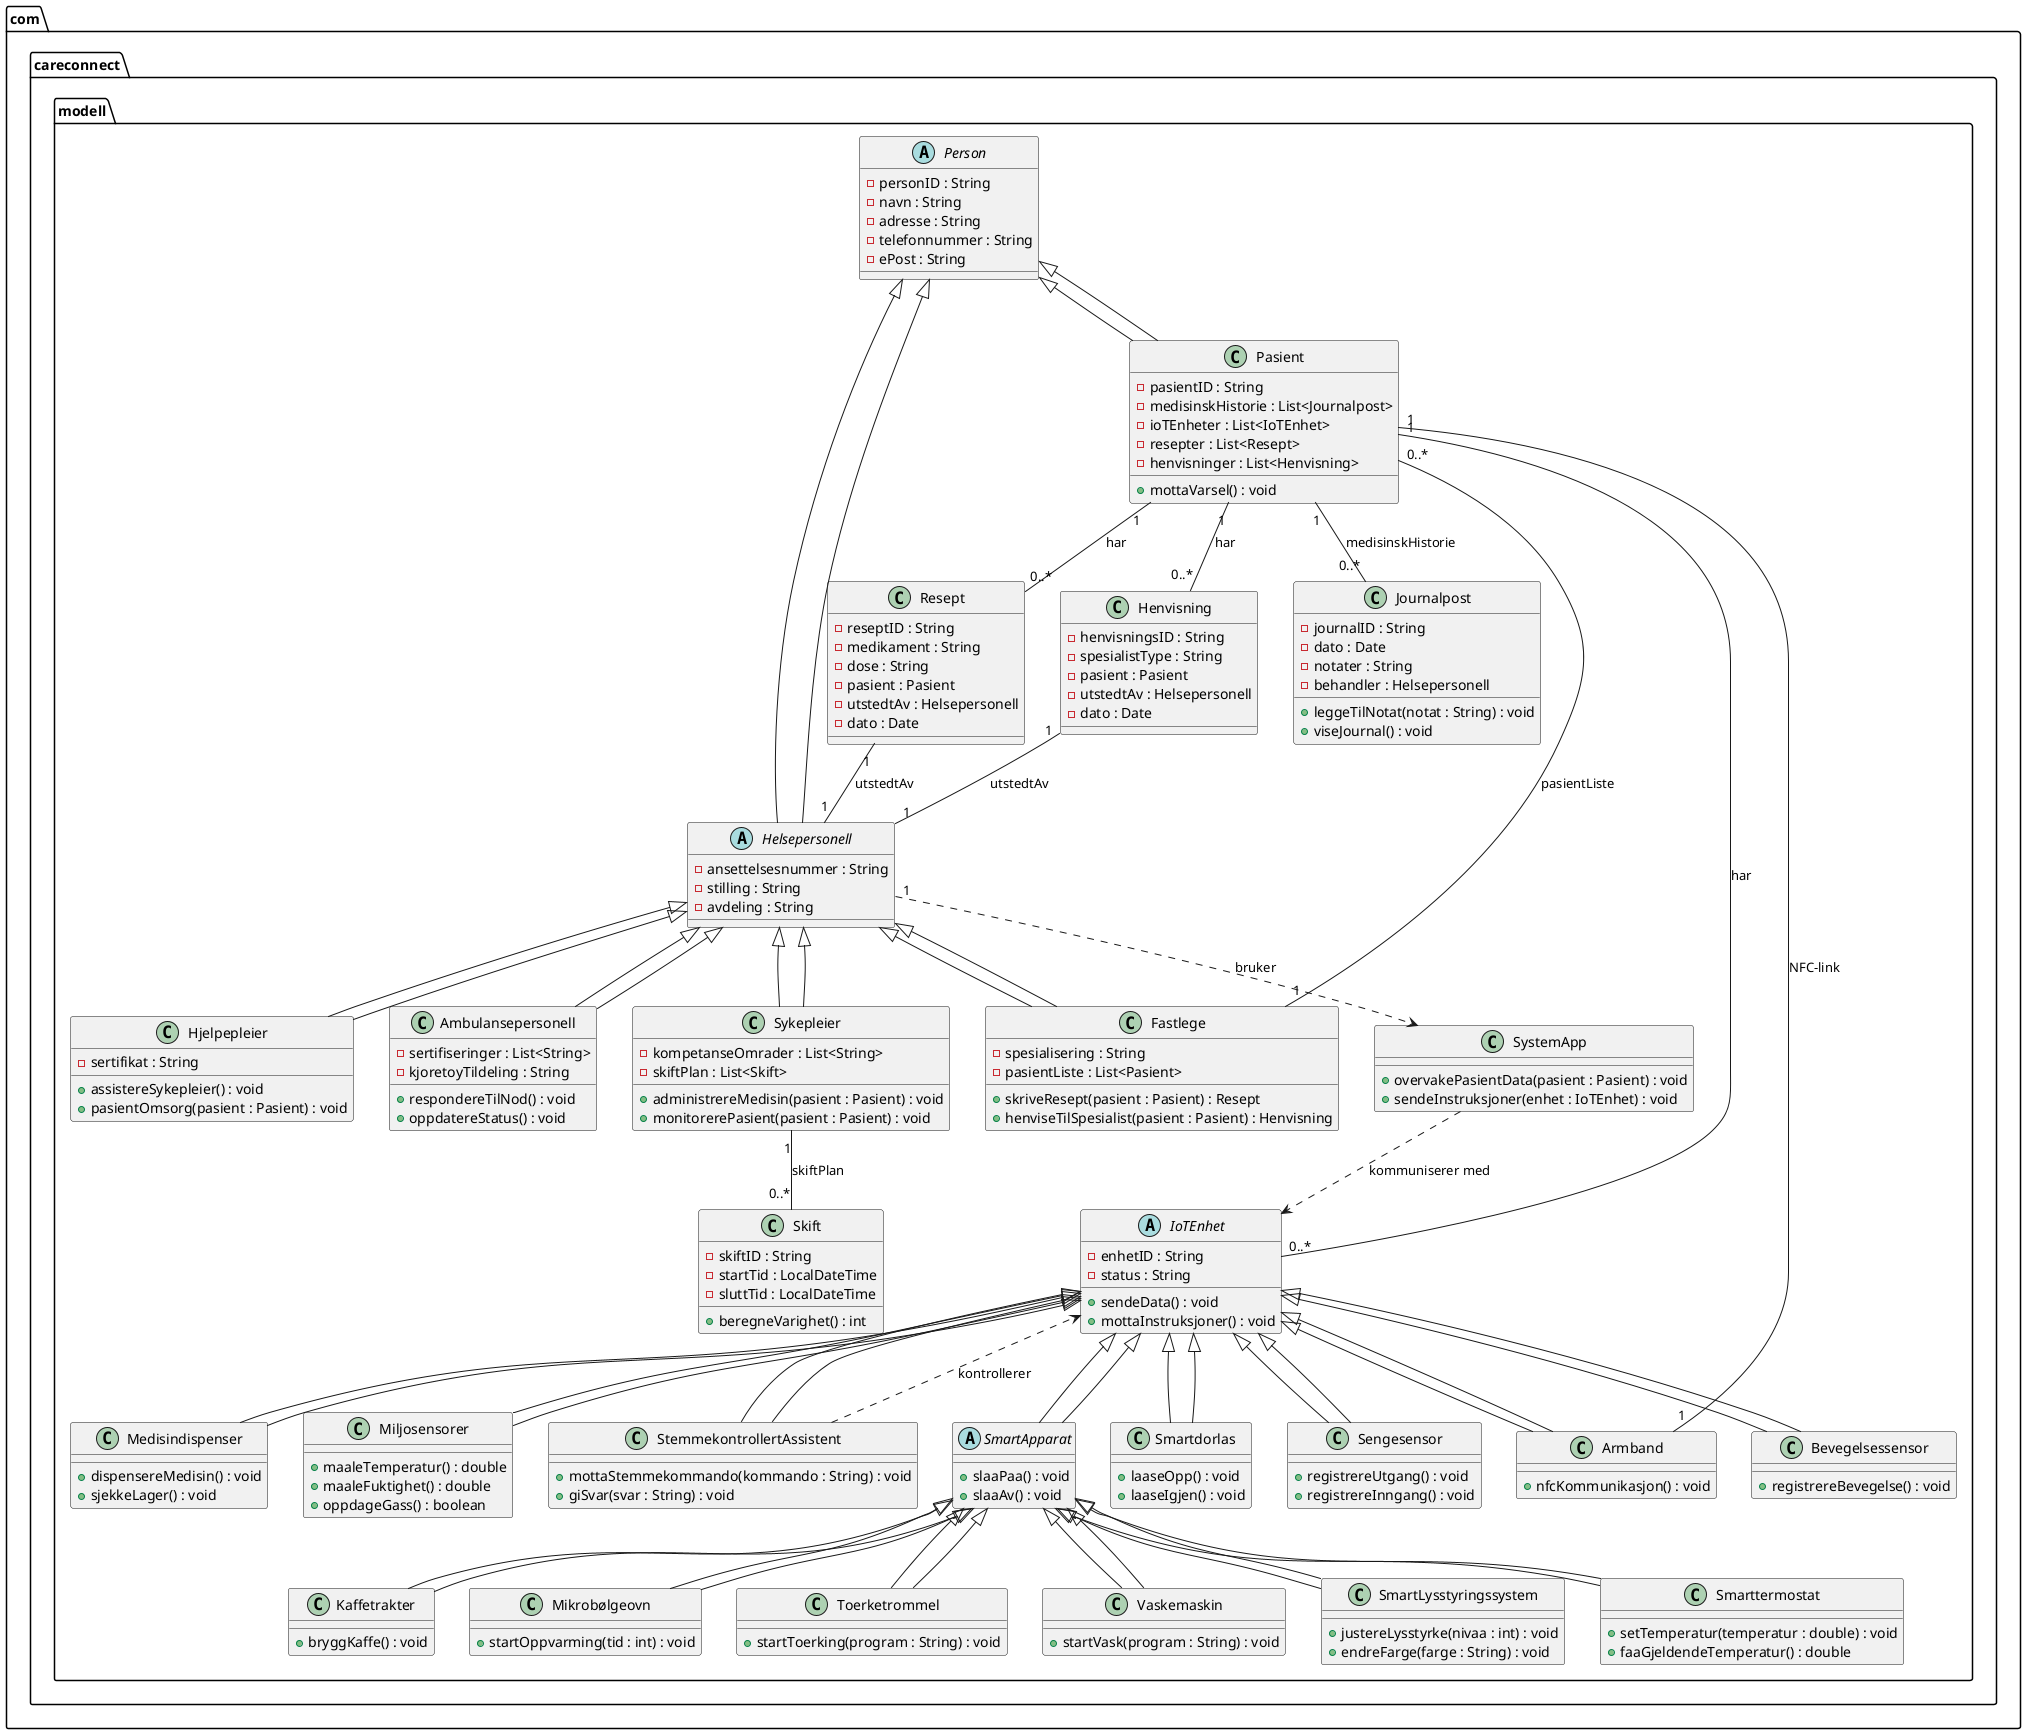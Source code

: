 @startuml
' Pakkenavn for organisering
package com.careconnect.modell {

    ' Abstrakt klasse Person
    abstract class Person {
        - personID : String
        - navn : String
        - adresse : String
        - telefonnummer : String
        - ePost : String
    }

    ' Pasient arver fra Person
    class Pasient extends Person {
        - pasientID : String
        - medisinskHistorie : List<Journalpost>
        - ioTEnheter : List<IoTEnhet>
        - resepter : List<Resept>
        - henvisninger : List<Henvisning>
        + mottaVarsel() : void
    }

    ' Helsepersonell arver fra Person
    abstract class Helsepersonell extends Person {
        - ansettelsesnummer : String
        - stilling : String
        - avdeling : String
    }

    ' Spesifikke typer helsepersonell
    class Ambulansepersonell extends Helsepersonell {
        - sertifiseringer : List<String>
        - kjoretoyTildeling : String
        + respondereTilNod() : void
        + oppdatereStatus() : void
    }

    class Fastlege extends Helsepersonell {
        - spesialisering : String
        - pasientListe : List<Pasient>
        + skriveResept(pasient : Pasient) : Resept
        + henviseTilSpesialist(pasient : Pasient) : Henvisning
    }

    class Sykepleier extends Helsepersonell {
        - kompetanseOmrader : List<String>
        - skiftPlan : List<Skift>
        + administrereMedisin(pasient : Pasient) : void
        + monitorerePasient(pasient : Pasient) : void
    }

    class Hjelpepleier extends Helsepersonell {
        - sertifikat : String
        + assistereSykepleier() : void
        + pasientOmsorg(pasient : Pasient) : void
    }

    ' Journalpost klasse
    class Journalpost {
        - journalID : String
        - dato : Date
        - notater : String
        - behandler : Helsepersonell
        + leggeTilNotat(notat : String) : void
        + viseJournal() : void
    }

    ' Skift klasse
    class Skift {
        - skiftID : String
        - startTid : LocalDateTime
        - sluttTid : LocalDateTime
        + beregneVarighet() : int
    }

    ' Resept klasse
    class Resept {
        - reseptID : String
        - medikament : String
        - dose : String
        - pasient : Pasient
        - utstedtAv : Helsepersonell
        - dato : Date
    }

    ' Henvisning klasse
    class Henvisning {
        - henvisningsID : String
        - spesialistType : String
        - pasient : Pasient
        - utstedtAv : Helsepersonell
        - dato : Date
    }

    ' Abstrakt klasse for IoT-enheter
    abstract class IoTEnhet {
        - enhetID : String
        - status : String
        + sendeData() : void
        + mottaInstruksjoner() : void
    }

    ' Spesifikke IoT-enheter
    class Smartdorlas extends IoTEnhet {
        + laaseOpp() : void
        + laaseIgjen() : void
    }

    class Bevegelsessensor extends IoTEnhet {
        + registrereBevegelse() : void
    }

    class Sengesensor extends IoTEnhet {
        + registrereUtgang() : void
        + registrereInngang() : void
    }

    class Medisindispenser extends IoTEnhet {
        + dispensereMedisin() : void
        + sjekkeLager() : void
    }

    class Armband extends IoTEnhet {
        + nfcKommunikasjon() : void
    }

    class Miljosensorer extends IoTEnhet {
        + maaleTemperatur() : double
        + maaleFuktighet() : double
        + oppdageGass() : boolean
    }

    class StemmekontrollertAssistent extends IoTEnhet {
        + mottaStemmekommando(kommando : String) : void
        + giSvar(svar : String) : void
    }

    ' Abstrakt klasse for smarte apparater
    abstract class SmartApparat extends IoTEnhet {
        + slaaPaa() : void
        + slaaAv() : void
    }

    ' Spesifikke smarte apparater
    class Kaffetrakter extends SmartApparat {
        + bryggKaffe() : void
    }

    class Mikrobølgeovn extends SmartApparat {
        + startOppvarming(tid : int) : void
    }

    class Toerketrommel extends SmartApparat {
        + startToerking(program : String) : void
    }

    class Vaskemaskin extends SmartApparat {
        + startVask(program : String) : void
    }

    class SmartLysstyringssystem extends SmartApparat {
        + justereLysstyrke(nivaa : int) : void
        + endreFarge(farge : String) : void
    }

    class Smarttermostat extends SmartApparat {
        + setTemperatur(temperatur : double) : void
        + faaGjeldendeTemperatur() : double
    }

    ' Systemapplikasjon
    class SystemApp {
        + overvakePasientData(pasient : Pasient) : void
        + sendeInstruksjoner(enhet : IoTEnhet) : void
    }

    ' Relasjoner
    Person <|-- Helsepersonell
    Person <|-- Pasient

    Helsepersonell <|-- Ambulansepersonell
    Helsepersonell <|-- Fastlege
    Helsepersonell <|-- Sykepleier
    Helsepersonell <|-- Hjelpepleier

    IoTEnhet <|-- SmartApparat
    IoTEnhet <|-- Smartdorlas
    IoTEnhet <|-- Bevegelsessensor
    IoTEnhet <|-- Sengesensor
    IoTEnhet <|-- Medisindispenser
    IoTEnhet <|-- Armband
    IoTEnhet <|-- Miljosensorer
    IoTEnhet <|-- StemmekontrollertAssistent

    SmartApparat <|-- Kaffetrakter
    SmartApparat <|-- Mikrobølgeovn
    SmartApparat <|-- Toerketrommel
    SmartApparat <|-- Vaskemaskin
    SmartApparat <|-- SmartLysstyringssystem
    SmartApparat <|-- Smarttermostat

    ' Oppdaterte assosiasjoner
    Pasient "1" -- "0..*" IoTEnhet : "har"
    Pasient "1" -- "0..*" Resept : "har"
    Pasient "1" -- "0..*" Henvisning : "har"

    Resept "1" -- "1" Helsepersonell : "utstedtAv"
    Henvisning "1" -- "1" Helsepersonell : "utstedtAv"

    Fastlege "1" -- "0..*" Pasient : "pasientListe"
    Pasient "1" -- "0..*" Journalpost : "medisinskHistorie"
    Sykepleier "1" -- "0..*" Skift : "skiftPlan"
    Armband "1" -- "1" Pasient : "NFC-link"

    Helsepersonell "1" ..> SystemApp : "bruker"
    SystemApp ..> IoTEnhet : "kommuniserer med"
    StemmekontrollertAssistent ..> IoTEnhet : "kontrollerer"
}
@enduml
